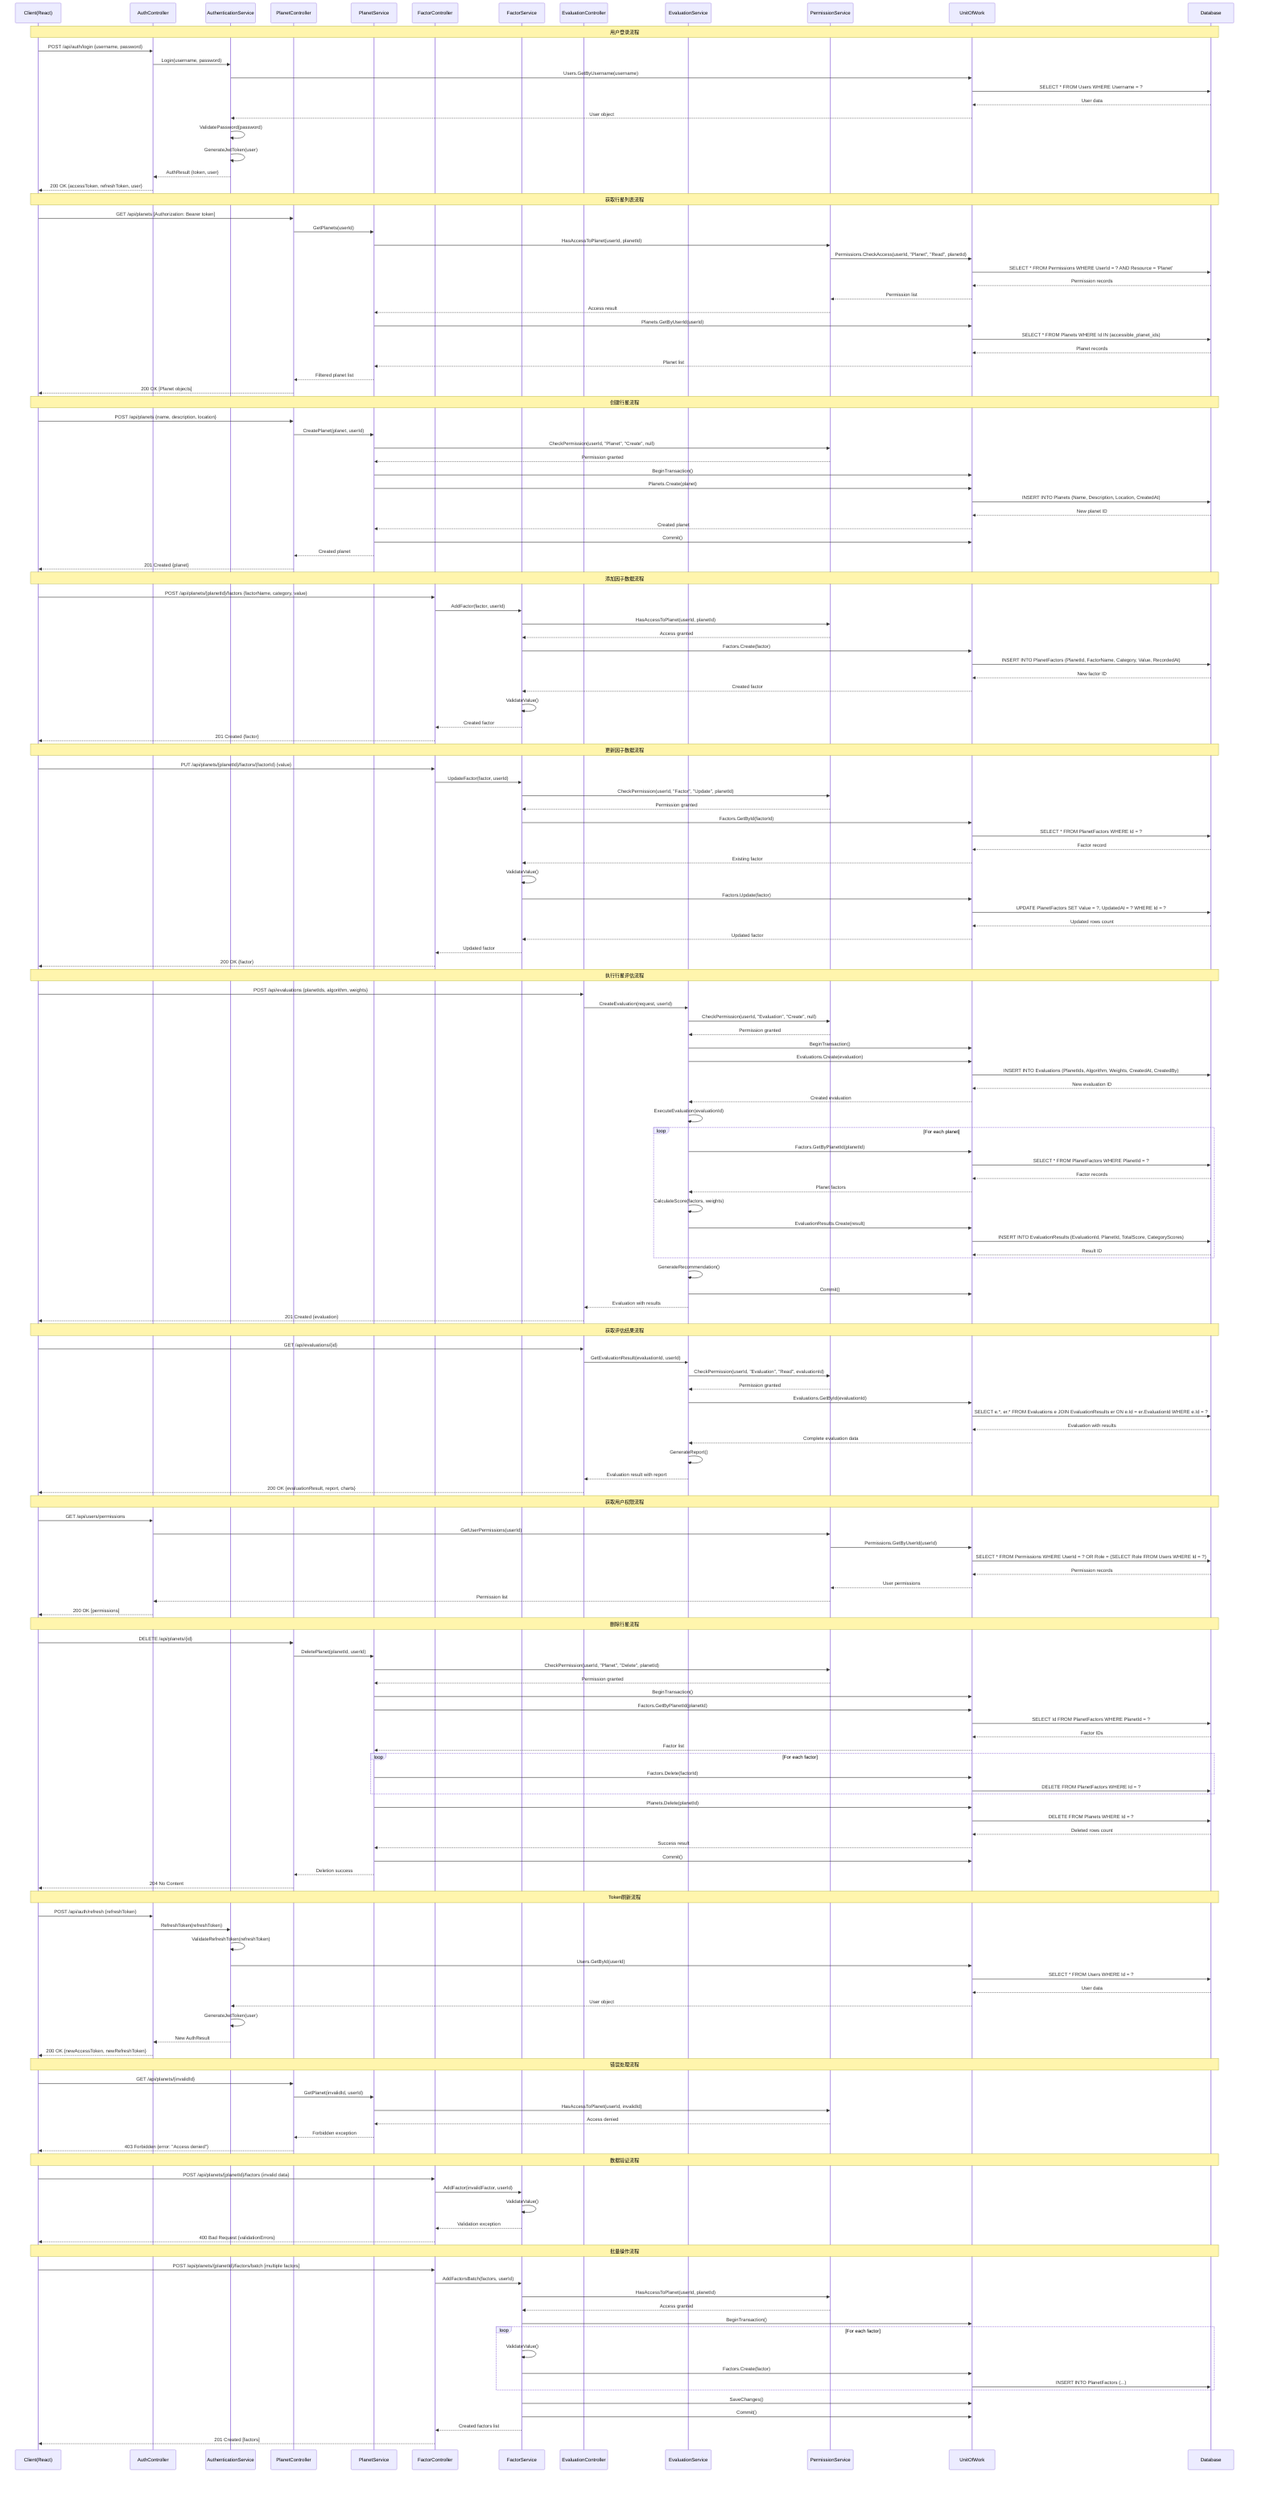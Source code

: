 sequenceDiagram
    participant C as Client(React)
    participant AC as AuthController
    participant AS as AuthenticationService
    participant PC as PlanetController
    participant PS as PlanetService
    participant FC as FactorController
    participant FS as FactorService
    participant EC as EvaluationController
    participant ES as EvaluationService
    participant PMS as PermissionService
    participant UOW as UnitOfWork
    participant DB as Database

    Note over C,DB: 用户登录流程
    C->>AC: POST /api/auth/login {username, password}
    AC->>AS: Login(username, password)
    AS->>UOW: Users.GetByUsername(username)
    UOW->>DB: SELECT * FROM Users WHERE Username = ?
    DB-->>UOW: User data
    UOW-->>AS: User object
    AS->>AS: ValidatePassword(password)
    AS->>AS: GenerateJwtToken(user)
    AS-->>AC: AuthResult {token, user}
    AC-->>C: 200 OK {accessToken, refreshToken, user}

    Note over C,DB: 获取行星列表流程
    C->>PC: GET /api/planets [Authorization: Bearer token]
    PC->>PS: GetPlanets(userId)
    PS->>PMS: HasAccessToPlanet(userId, planetId)
    PMS->>UOW: Permissions.CheckAccess(userId, "Planet", "Read", planetId)
    UOW->>DB: SELECT * FROM Permissions WHERE UserId = ? AND Resource = 'Planet'
    DB-->>UOW: Permission records
    UOW-->>PMS: Permission list
    PMS-->>PS: Access result
    PS->>UOW: Planets.GetByUserId(userId)
    UOW->>DB: SELECT * FROM Planets WHERE Id IN (accessible_planet_ids)
    DB-->>UOW: Planet records
    UOW-->>PS: Planet list
    PS-->>PC: Filtered planet list
    PC-->>C: 200 OK [Planet objects]

    Note over C,DB: 创建行星流程
    C->>PC: POST /api/planets {name, description, location}
    PC->>PS: CreatePlanet(planet, userId)
    PS->>PMS: CheckPermission(userId, "Planet", "Create", null)
    PMS-->>PS: Permission granted
    PS->>UOW: BeginTransaction()
    PS->>UOW: Planets.Create(planet)
    UOW->>DB: INSERT INTO Planets (Name, Description, Location, CreatedAt)
    DB-->>UOW: New planet ID
    UOW-->>PS: Created planet
    PS->>UOW: Commit()
    PS-->>PC: Created planet
    PC-->>C: 201 Created {planet}

    Note over C,DB: 添加因子数据流程
    C->>FC: POST /api/planets/{planetId}/factors {factorName, category, value}
    FC->>FS: AddFactor(factor, userId)
    FS->>PMS: HasAccessToPlanet(userId, planetId)
    PMS-->>FS: Access granted
    FS->>UOW: Factors.Create(factor)
    UOW->>DB: INSERT INTO PlanetFactors (PlanetId, FactorName, Category, Value, RecordedAt)
    DB-->>UOW: New factor ID
    UOW-->>FS: Created factor
    FS->>FS: ValidateValue()
    FS-->>FC: Created factor
    FC-->>C: 201 Created {factor}

    Note over C,DB: 更新因子数据流程
    C->>FC: PUT /api/planets/{planetId}/factors/{factorId} {value}
    FC->>FS: UpdateFactor(factor, userId)
    FS->>PMS: CheckPermission(userId, "Factor", "Update", planetId)
    PMS-->>FS: Permission granted
    FS->>UOW: Factors.GetById(factorId)
    UOW->>DB: SELECT * FROM PlanetFactors WHERE Id = ?
    DB-->>UOW: Factor record
    UOW-->>FS: Existing factor
    FS->>FS: ValidateValue()
    FS->>UOW: Factors.Update(factor)
    UOW->>DB: UPDATE PlanetFactors SET Value = ?, UpdatedAt = ? WHERE Id = ?
    DB-->>UOW: Updated rows count
    UOW-->>FS: Updated factor
    FS-->>FC: Updated factor
    FC-->>C: 200 OK {factor}

    Note over C,DB: 执行行星评估流程
    C->>EC: POST /api/evaluations {planetIds, algorithm, weights}
    EC->>ES: CreateEvaluation(request, userId)
    ES->>PMS: CheckPermission(userId, "Evaluation", "Create", null)
    PMS-->>ES: Permission granted
    ES->>UOW: BeginTransaction()
    ES->>UOW: Evaluations.Create(evaluation)
    UOW->>DB: INSERT INTO Evaluations (PlanetIds, Algorithm, Weights, CreatedAt, CreatedBy)
    DB-->>UOW: New evaluation ID
    UOW-->>ES: Created evaluation
    ES->>ES: ExecuteEvaluation(evaluationId)
    
    loop For each planet
        ES->>UOW: Factors.GetByPlanetId(planetId)
        UOW->>DB: SELECT * FROM PlanetFactors WHERE PlanetId = ?
        DB-->>UOW: Factor records
        UOW-->>ES: Planet factors
        ES->>ES: CalculateScore(factors, weights)
        ES->>UOW: EvaluationResults.Create(result)
        UOW->>DB: INSERT INTO EvaluationResults (EvaluationId, PlanetId, TotalScore, CategoryScores)
        DB-->>UOW: Result ID
    end
    
    ES->>ES: GenerateRecommendation()
    ES->>UOW: Commit()
    ES-->>EC: Evaluation with results
    EC-->>C: 201 Created {evaluation}

    Note over C,DB: 获取评估结果流程
    C->>EC: GET /api/evaluations/{id}
    EC->>ES: GetEvaluationResult(evaluationId, userId)
    ES->>PMS: CheckPermission(userId, "Evaluation", "Read", evaluationId)
    PMS-->>ES: Permission granted
    ES->>UOW: Evaluations.GetById(evaluationId)
    UOW->>DB: SELECT e.*, er.* FROM Evaluations e JOIN EvaluationResults er ON e.Id = er.EvaluationId WHERE e.Id = ?
    DB-->>UOW: Evaluation with results
    UOW-->>ES: Complete evaluation data
    ES->>ES: GenerateReport()
    ES-->>EC: Evaluation result with report
    EC-->>C: 200 OK {evaluationResult, report, charts}

    Note over C,DB: 获取用户权限流程
    C->>AC: GET /api/users/permissions
    AC->>PMS: GetUserPermissions(userId)
    PMS->>UOW: Permissions.GetByUserId(userId)
    UOW->>DB: SELECT * FROM Permissions WHERE UserId = ? OR Role = (SELECT Role FROM Users WHERE Id = ?)
    DB-->>UOW: Permission records
    UOW-->>PMS: User permissions
    PMS-->>AC: Permission list
    AC-->>C: 200 OK [permissions]

    Note over C,DB: 删除行星流程
    C->>PC: DELETE /api/planets/{id}
    PC->>PS: DeletePlanet(planetId, userId)
    PS->>PMS: CheckPermission(userId, "Planet", "Delete", planetId)
    PMS-->>PS: Permission granted
    PS->>UOW: BeginTransaction()
    PS->>UOW: Factors.GetByPlanetId(planetId)
    UOW->>DB: SELECT Id FROM PlanetFactors WHERE PlanetId = ?
    DB-->>UOW: Factor IDs
    UOW-->>PS: Factor list
    
    loop For each factor
        PS->>UOW: Factors.Delete(factorId)
        UOW->>DB: DELETE FROM PlanetFactors WHERE Id = ?
    end
    
    PS->>UOW: Planets.Delete(planetId)
    UOW->>DB: DELETE FROM Planets WHERE Id = ?
    DB-->>UOW: Deleted rows count
    UOW-->>PS: Success result
    PS->>UOW: Commit()
    PS-->>PC: Deletion success
    PC-->>C: 204 No Content

    Note over C,DB: Token刷新流程
    C->>AC: POST /api/auth/refresh {refreshToken}
    AC->>AS: RefreshToken(refreshToken)
    AS->>AS: ValidateRefreshToken(refreshToken)
    AS->>UOW: Users.GetById(userId)
    UOW->>DB: SELECT * FROM Users WHERE Id = ?
    DB-->>UOW: User data
    UOW-->>AS: User object
    AS->>AS: GenerateJwtToken(user)
    AS-->>AC: New AuthResult
    AC-->>C: 200 OK {newAccessToken, newRefreshToken}

    Note over C,DB: 错误处理流程
    C->>PC: GET /api/planets/{invalidId}
    PC->>PS: GetPlanet(invalidId, userId)
    PS->>PMS: HasAccessToPlanet(userId, invalidId)
    PMS-->>PS: Access denied
    PS-->>PC: Forbidden exception
    PC-->>C: 403 Forbidden {error: "Access denied"}

    Note over C,DB: 数据验证流程
    C->>FC: POST /api/planets/{planetId}/factors {invalid data}
    FC->>FS: AddFactor(invalidFactor, userId)
    FS->>FS: ValidateValue()
    FS-->>FC: Validation exception
    FC-->>C: 400 Bad Request {validationErrors}

    Note over C,DB: 批量操作流程
    C->>FC: POST /api/planets/{planetId}/factors/batch [multiple factors]
    FC->>FS: AddFactorsBatch(factors, userId)
    FS->>PMS: HasAccessToPlanet(userId, planetId)
    PMS-->>FS: Access granted
    FS->>UOW: BeginTransaction()
    
    loop For each factor
        FS->>FS: ValidateValue()
        FS->>UOW: Factors.Create(factor)
        UOW->>DB: INSERT INTO PlanetFactors (...)
    end
    
    FS->>UOW: SaveChanges()
    FS->>UOW: Commit()
    FS-->>FC: Created factors list
    FC-->>C: 201 Created [factors]